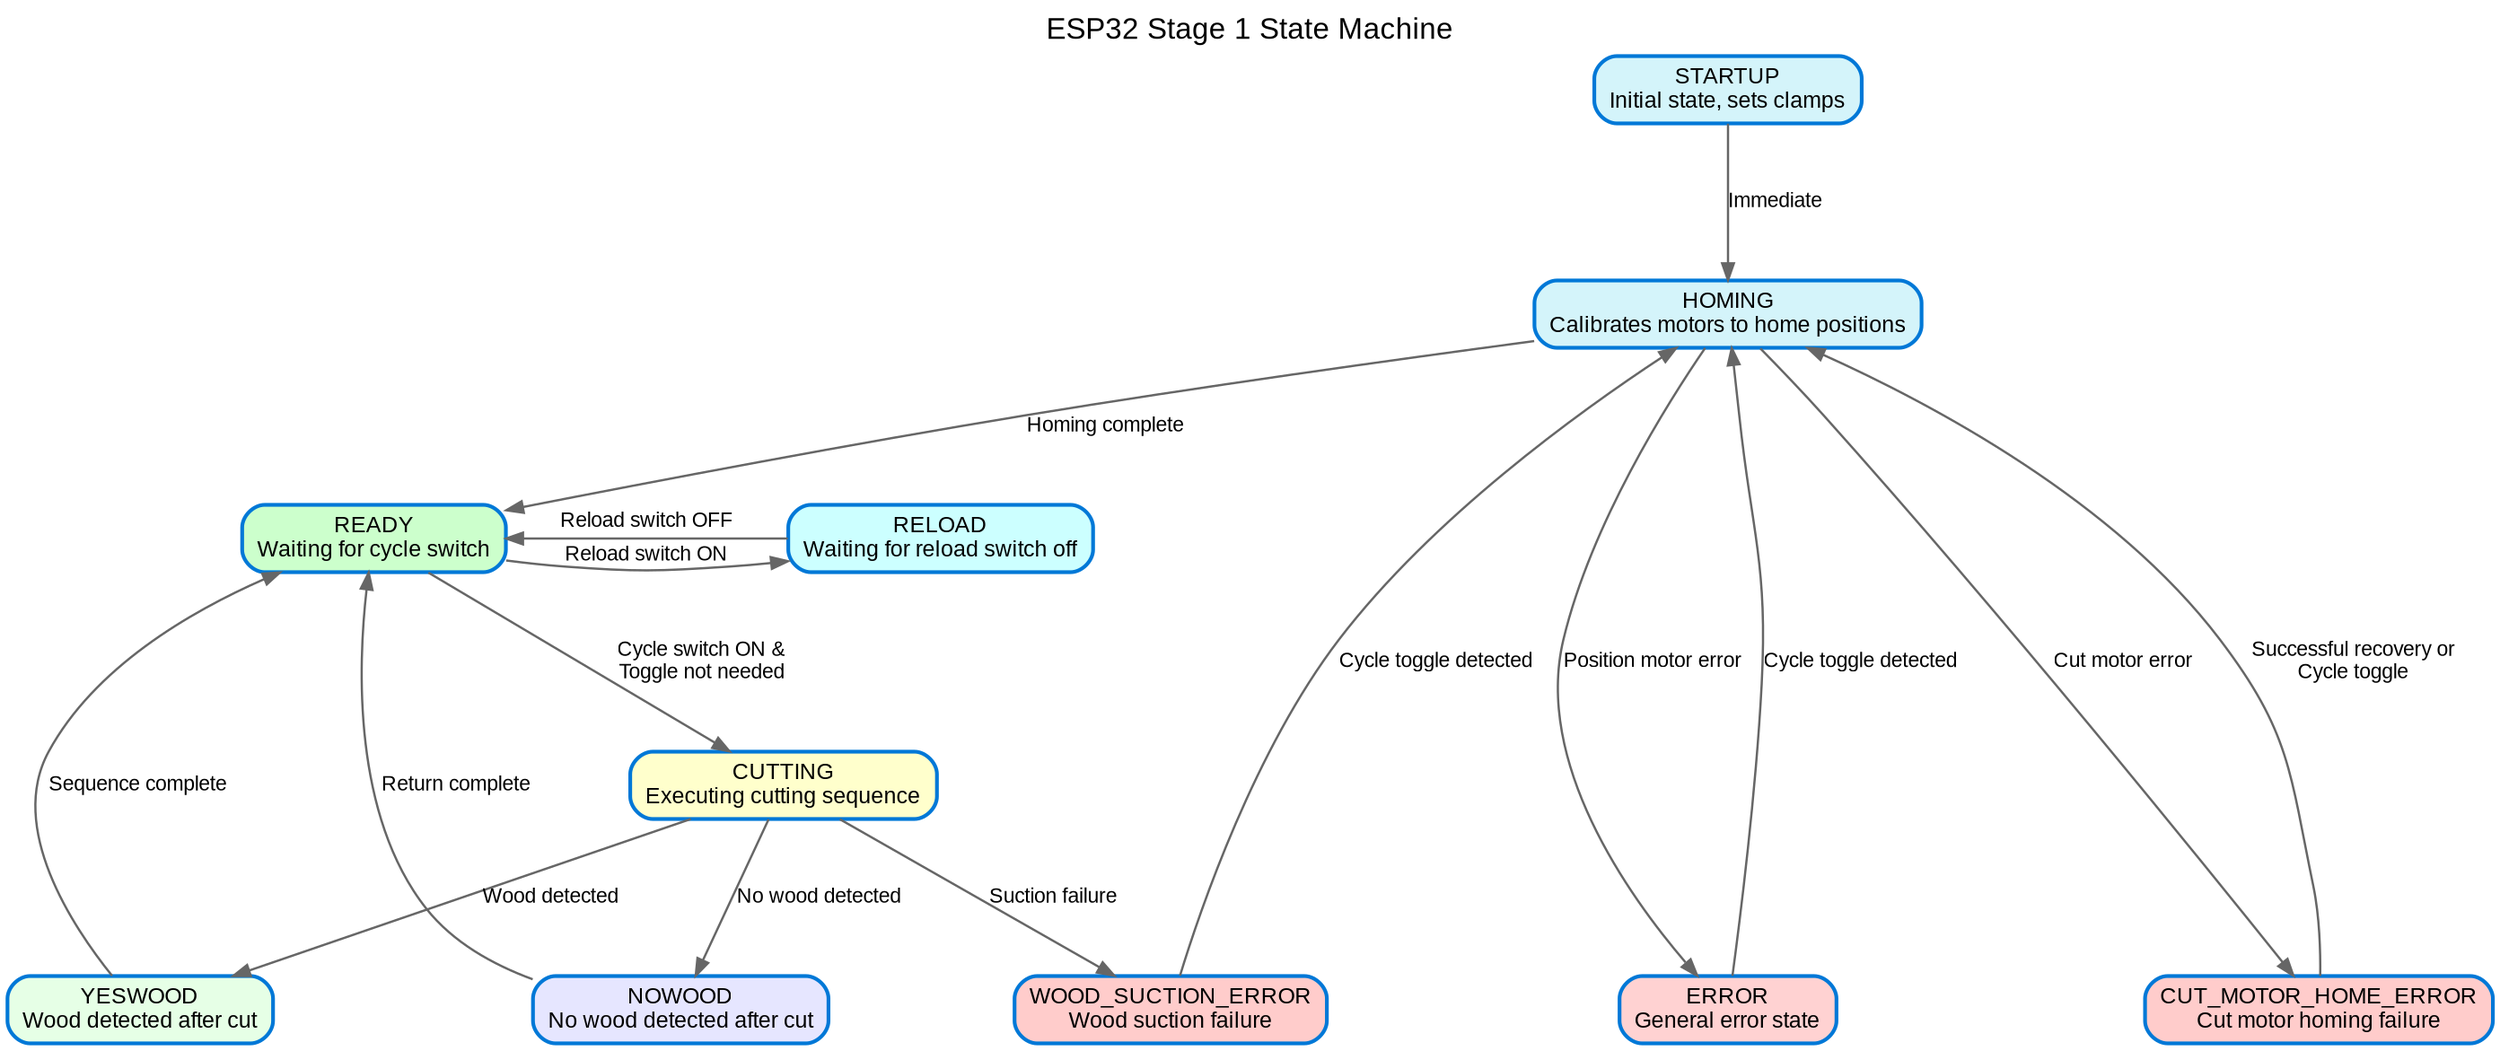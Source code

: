 digraph StateMachine {
    // Graph styling
    graph [fontname="Arial", fontsize=16, nodesep=0.8, ranksep=1.0, splines=true];
    node [fontname="Arial", fontsize=12, shape=box, style="rounded,filled", fillcolor="#E0F4FF", color="#0078D7", penwidth=2.0];
    edge [fontname="Arial", fontsize=11, color="#666666", penwidth=1.2, arrowsize=0.9];

    // Title
    labelloc="t";
    label="ESP32 Stage 1 State Machine";

    // State nodes with descriptive labels
    STARTUP [label="STARTUP\nInitial state, sets clamps", fillcolor="#D4F4FA"];
    HOMING [label="HOMING\nCalibrates motors to home positions", fillcolor="#D4F4FA"];
    READY [label="READY\nWaiting for cycle switch", fillcolor="#CCFFCC"];
    RELOAD [label="RELOAD\nWaiting for reload switch off", fillcolor="#CCFFFF"];
    CUTTING [label="CUTTING\nExecuting cutting sequence", fillcolor="#FFFFCC"];
    YESWOOD [label="YESWOOD\nWood detected after cut", fillcolor="#E6FFE6"];
    NOWOOD [label="NOWOOD\nNo wood detected after cut", fillcolor="#E6E6FF"];
    ERROR [label="ERROR\nGeneral error state", fillcolor="#FFD2D2"];
    WOOD_SUCTION_ERROR [label="WOOD_SUCTION_ERROR\nWood suction failure", fillcolor="#FFCCCB"];
    CUT_MOTOR_HOME_ERROR [label="CUT_MOTOR_HOME_ERROR\nCut motor homing failure", fillcolor="#FFCCCB"];

    // Transition edges
    STARTUP -> HOMING [label="Immediate"];
    
    HOMING -> READY [label="Homing complete"];
    HOMING -> ERROR [label="Position motor error"];
    HOMING -> CUT_MOTOR_HOME_ERROR [label="Cut motor error"];
    
    READY -> RELOAD [label="Reload switch ON"];
    READY -> CUTTING [label="Cycle switch ON &\nToggle not needed"];
    
    RELOAD -> READY [label="Reload switch OFF"];
    
    CUTTING -> YESWOOD [label="Wood detected"];
    CUTTING -> NOWOOD [label="No wood detected"];
    CUTTING -> WOOD_SUCTION_ERROR [label="Suction failure"];
    
    YESWOOD -> READY [label="Sequence complete"];
    NOWOOD -> READY [label="Return complete"];
    
    ERROR -> HOMING [label="Cycle toggle detected"];
    WOOD_SUCTION_ERROR -> HOMING [label="Cycle toggle detected"];
    CUT_MOTOR_HOME_ERROR -> HOMING [label="Successful recovery or\nCycle toggle"];

    // Formatting to improve layout
    { rank=same; READY RELOAD }
    { rank=same; YESWOOD NOWOOD }
    { rank=same; ERROR WOOD_SUCTION_ERROR CUT_MOTOR_HOME_ERROR }
} 